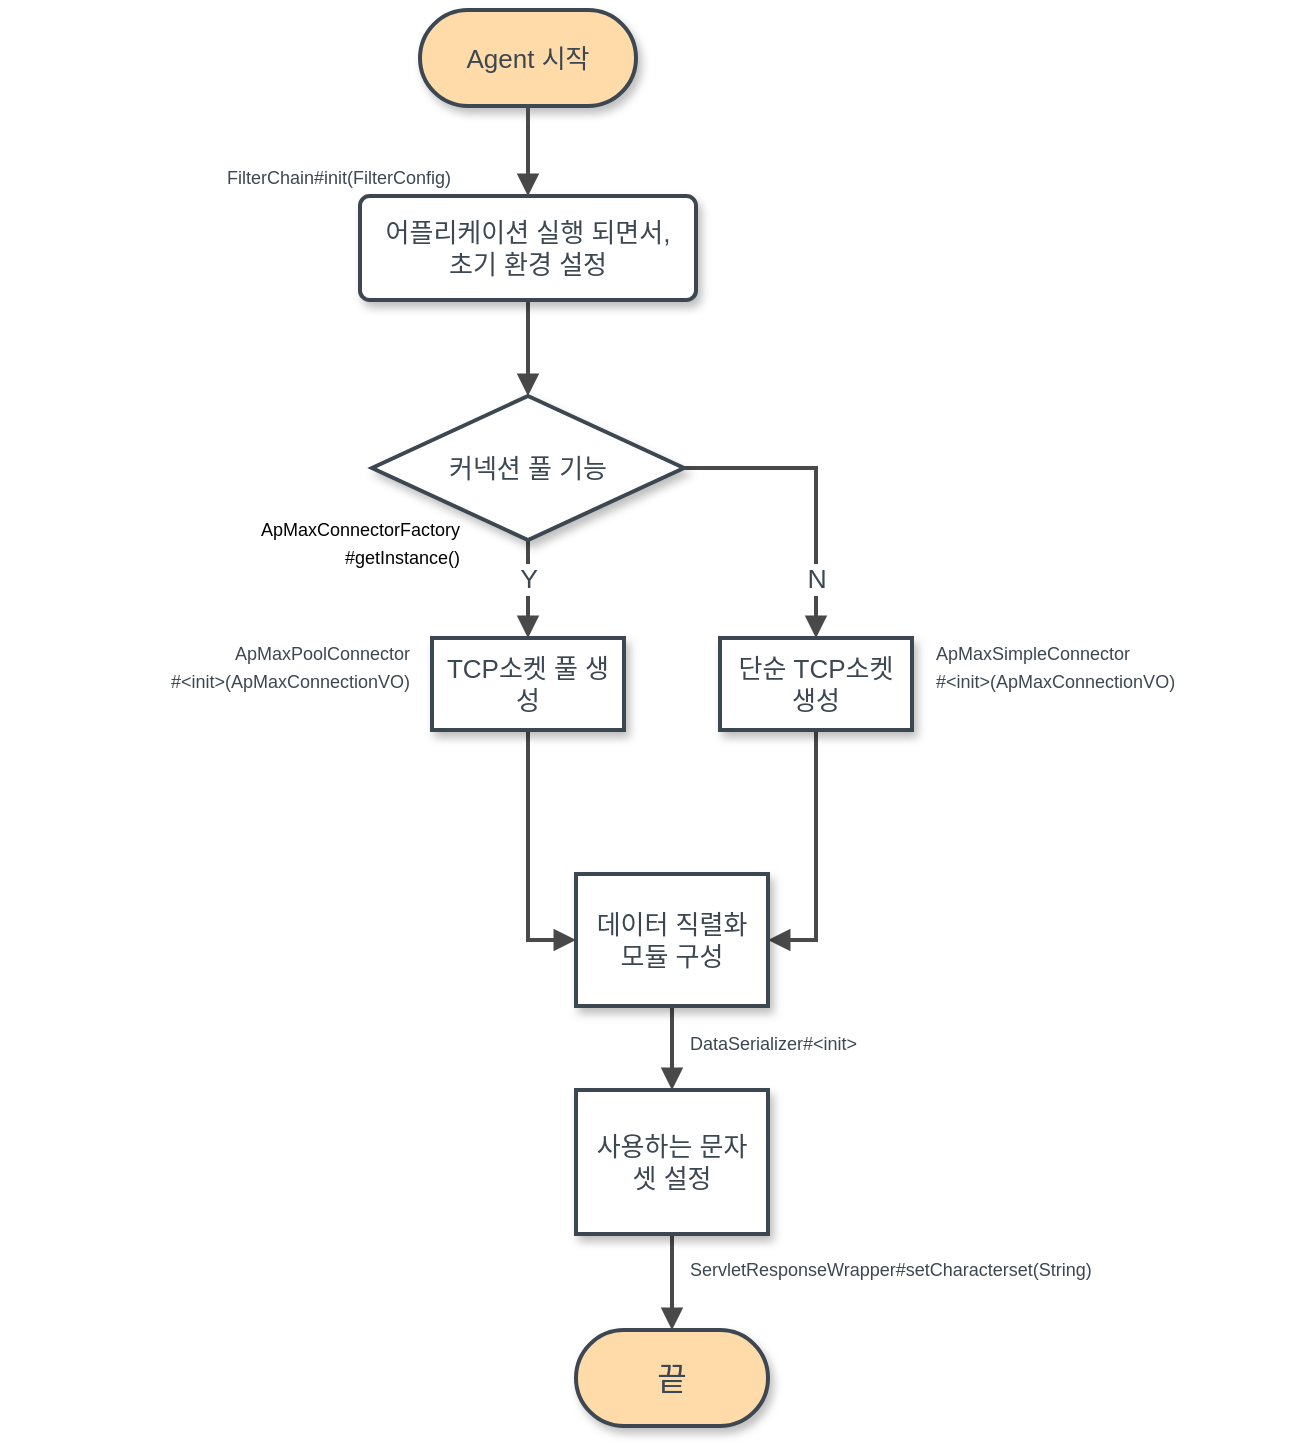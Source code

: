 <mxfile version="13.7.7" type="github" pages="3">
  <diagram id="-A4pKn84wvYaUymURofo" name="Agent 실행">
    <mxGraphModel dx="807" dy="798" grid="1" gridSize="10" guides="1" tooltips="1" connect="1" arrows="1" fold="1" page="1" pageScale="1" pageWidth="827" pageHeight="1169" math="0" shadow="0">
      <root>
        <mxCell id="1E7Z0HSABHjKRTArkdl4-0" />
        <mxCell id="1E7Z0HSABHjKRTArkdl4-1" parent="1E7Z0HSABHjKRTArkdl4-0" />
        <UserObject label="Agent 시작" lucidchartObjectId="5C4rR-WC7tb9" id="1E7Z0HSABHjKRTArkdl4-2">
          <mxCell style="html=1;whiteSpace=wrap;rounded=1;arcSize=50;whiteSpace=wrap;fontSize=13;fontColor=#3d4752;align=center;spacing=9;strokeColor=#3d4752;strokeOpacity=100;fillOpacity=100;shadow=1;fillColor=#ffdba9;strokeWidth=2;" vertex="1" zOrder="75" parent="1E7Z0HSABHjKRTArkdl4-1">
            <mxGeometry x="1100" y="40" width="108" height="48" as="geometry" />
          </mxCell>
        </UserObject>
        <UserObject label="" lucidchartObjectId="OpiC9W~my1.Z" id="1E7Z0HSABHjKRTArkdl4-3">
          <mxCell style="html=1;jettySize=18;whiteSpace=wrap;fontSize=11;strokeColor=#494949;strokeWidth=2;rounded=1;arcSize=0;edgeStyle=orthogonalEdgeStyle;startArrow=none;;endArrow=block;endFill=1;;exitX=0.5;exitY=1.025;exitPerimeter=1;entryX=0.5;entryY=-0.023;entryPerimeter=1;" edge="1" parent="1E7Z0HSABHjKRTArkdl4-1" source="1E7Z0HSABHjKRTArkdl4-2" target="1E7Z0HSABHjKRTArkdl4-22">
            <mxGeometry width="100" height="100" relative="1" as="geometry">
              <Array as="points" />
            </mxGeometry>
          </mxCell>
        </UserObject>
        <UserObject label="" lucidchartObjectId="nuiCL~X~iwAi" id="1E7Z0HSABHjKRTArkdl4-4">
          <mxCell style="html=1;jettySize=18;whiteSpace=wrap;fontSize=11;strokeColor=#494949;strokeWidth=2;rounded=1;arcSize=0;edgeStyle=orthogonalEdgeStyle;startArrow=none;;endArrow=block;endFill=1;;exitX=0.5;exitY=1.023;exitPerimeter=1;entryX=0.5;entryY=-0.018;entryPerimeter=1;" edge="1" parent="1E7Z0HSABHjKRTArkdl4-1" source="1E7Z0HSABHjKRTArkdl4-22" target="1E7Z0HSABHjKRTArkdl4-19">
            <mxGeometry width="100" height="100" relative="1" as="geometry">
              <Array as="points" />
            </mxGeometry>
          </mxCell>
        </UserObject>
        <UserObject label="끝" lucidchartObjectId="wviCHMNWbWc1" id="1E7Z0HSABHjKRTArkdl4-5">
          <mxCell style="html=1;whiteSpace=wrap;rounded=1;arcSize=50;whiteSpace=wrap;fontSize=16;fontColor=#3d4752;align=center;spacing=9;strokeColor=#3d4752;strokeOpacity=100;fillOpacity=100;shadow=1;fillColor=#ffdba9;strokeWidth=2;" vertex="1" zOrder="84" parent="1E7Z0HSABHjKRTArkdl4-1">
            <mxGeometry x="1178" y="700" width="96" height="48" as="geometry" />
          </mxCell>
        </UserObject>
        <UserObject label="" lucidchartObjectId="sAiCryDKwufC" id="1E7Z0HSABHjKRTArkdl4-6">
          <mxCell style="html=1;jettySize=18;whiteSpace=wrap;fontSize=13;fontColor=#3d4752;align=center;strokeColor=#494949;strokeWidth=2;rounded=1;arcSize=0;edgeStyle=orthogonalEdgeStyle;startArrow=none;;endArrow=block;endFill=1;;exitX=0.5;exitY=1.018;exitPerimeter=1;entryX=0.5;entryY=-0.026;entryPerimeter=1;" edge="1" parent="1E7Z0HSABHjKRTArkdl4-1" source="1E7Z0HSABHjKRTArkdl4-19" target="1E7Z0HSABHjKRTArkdl4-16">
            <mxGeometry width="100" height="100" relative="1" as="geometry">
              <Array as="points" />
            </mxGeometry>
          </mxCell>
        </UserObject>
        <mxCell id="1E7Z0HSABHjKRTArkdl4-7" value="Y" style="text;html=1;resizable=0;labelBackgroundColor=#ffffff;align=center;verticalAlign=middle;fontColor=#3d4752;;fontSize=13.333;" vertex="1" parent="1E7Z0HSABHjKRTArkdl4-6">
          <mxGeometry x="-0.237" relative="1" as="geometry" />
        </mxCell>
        <UserObject label="" lucidchartObjectId="BEiC3EUkhw_N" id="1E7Z0HSABHjKRTArkdl4-8">
          <mxCell style="html=1;jettySize=18;whiteSpace=wrap;fontSize=13;fontColor=#3d4752;align=center;strokeColor=#494949;strokeWidth=2;rounded=1;arcSize=0;edgeStyle=orthogonalEdgeStyle;startArrow=none;;endArrow=block;endFill=1;;exitX=1.018;exitY=0.5;exitPerimeter=1;entryX=0.5;entryY=-0.026;entryPerimeter=1;" edge="1" parent="1E7Z0HSABHjKRTArkdl4-1" source="1E7Z0HSABHjKRTArkdl4-19" target="1E7Z0HSABHjKRTArkdl4-13">
            <mxGeometry width="100" height="100" relative="1" as="geometry">
              <Array as="points" />
            </mxGeometry>
          </mxCell>
        </UserObject>
        <mxCell id="1E7Z0HSABHjKRTArkdl4-9" value="N" style="text;html=1;resizable=0;labelBackgroundColor=#ffffff;align=center;verticalAlign=middle;fontColor=#3d4752;;fontSize=13.333;" vertex="1" parent="1E7Z0HSABHjKRTArkdl4-8">
          <mxGeometry x="0.596" relative="1" as="geometry" />
        </mxCell>
        <UserObject label="" lucidchartObjectId="JIiCs_2jb9Z~" id="1E7Z0HSABHjKRTArkdl4-10">
          <mxCell style="html=1;jettySize=18;whiteSpace=wrap;fontSize=11;strokeColor=#494949;strokeWidth=2;rounded=1;arcSize=0;edgeStyle=orthogonalEdgeStyle;startArrow=none;;endArrow=block;endFill=1;;exitX=0.5;exitY=1.026;exitPerimeter=1;entryX=-0.013;entryY=0.5;entryPerimeter=1;" edge="1" parent="1E7Z0HSABHjKRTArkdl4-1" source="1E7Z0HSABHjKRTArkdl4-16" target="1E7Z0HSABHjKRTArkdl4-27">
            <mxGeometry width="100" height="100" relative="1" as="geometry">
              <Array as="points" />
            </mxGeometry>
          </mxCell>
        </UserObject>
        <UserObject label="" lucidchartObjectId="X9iCmJtd5kHA" id="1E7Z0HSABHjKRTArkdl4-11">
          <mxCell style="html=1;jettySize=18;whiteSpace=wrap;fontSize=11;strokeColor=#494949;strokeWidth=2;rounded=1;arcSize=0;edgeStyle=orthogonalEdgeStyle;startArrow=none;;endArrow=block;endFill=1;;exitX=0.5;exitY=1.026;exitPerimeter=1;entryX=1.012;entryY=0.5;entryPerimeter=1;" edge="1" parent="1E7Z0HSABHjKRTArkdl4-1" source="1E7Z0HSABHjKRTArkdl4-13" target="1E7Z0HSABHjKRTArkdl4-27">
            <mxGeometry width="100" height="100" relative="1" as="geometry">
              <Array as="points" />
            </mxGeometry>
          </mxCell>
        </UserObject>
        <mxCell id="1E7Z0HSABHjKRTArkdl4-12" value="" style="group;dropTarget=0;" vertex="1" parent="1E7Z0HSABHjKRTArkdl4-1">
          <mxGeometry x="1250" y="354" width="289" height="46" as="geometry" />
        </mxCell>
        <UserObject label="단순 TCP소켓 생성" lucidchartObjectId="GEiCJOs~Sip3" id="1E7Z0HSABHjKRTArkdl4-13">
          <mxCell style="html=1;whiteSpace=wrap;;whiteSpace=wrap;fontSize=13;fontColor=#3d4752;align=center;spacing=7;strokeColor=#3d4752;strokeOpacity=100;fillOpacity=100;shadow=1;fillColor=#ffffff;strokeWidth=2;" vertex="1" zOrder="96" parent="1E7Z0HSABHjKRTArkdl4-12">
            <mxGeometry width="96" height="46" as="geometry" />
          </mxCell>
        </UserObject>
        <UserObject label="&lt;div style=&quot;text-align: left;&quot;&gt;&lt;span style=&quot;font-size:9px;color:#3d4752;&quot;&gt;ApMaxSimpleConnector&#xa;&lt;/span&gt;&lt;/div&gt;&lt;div style=&quot;text-align: left;&quot;&gt;&lt;span style=&quot;font-size:9px;color:#3d4752;&quot;&gt;#&amp;lt;init&amp;gt;(ApMaxConnectionVO)&lt;/span&gt;&lt;/div&gt;" lucidchartObjectId="m7iCBpYmv.do" id="1E7Z0HSABHjKRTArkdl4-14">
          <mxCell style="html=1;whiteSpace=wrap;;whiteSpace=wrap;overflow=width;spacing=3;verticalAlign=top;strokeColor=none;fillOpacity=0;fillColor=#ffffff;strokeWidth=0;" vertex="1" zOrder="99" parent="1E7Z0HSABHjKRTArkdl4-12">
            <mxGeometry x="108" width="181" height="46" as="geometry" />
          </mxCell>
        </UserObject>
        <mxCell id="1E7Z0HSABHjKRTArkdl4-15" value="" style="group;dropTarget=0;" vertex="1" parent="1E7Z0HSABHjKRTArkdl4-1">
          <mxGeometry x="914" y="354" width="288" height="46" as="geometry" />
        </mxCell>
        <UserObject label="TCP소켓 풀 생성" lucidchartObjectId="zAiCmeFoQR-o" id="1E7Z0HSABHjKRTArkdl4-16">
          <mxCell style="html=1;whiteSpace=wrap;;whiteSpace=wrap;fontSize=13;fontColor=#3d4752;align=center;spacing=7;strokeColor=#3d4752;strokeOpacity=100;fillOpacity=100;shadow=1;fillColor=#ffffff;strokeWidth=2;" vertex="1" zOrder="93" parent="1E7Z0HSABHjKRTArkdl4-15">
            <mxGeometry x="192" width="96" height="46" as="geometry" />
          </mxCell>
        </UserObject>
        <UserObject label="&lt;div style=&quot;text-align: right;&quot;&gt;&lt;span style=&quot;font-size:9px;color:#3d4752;&quot;&gt;ApMaxPoolConnector&#xa;&lt;/span&gt;&lt;/div&gt;&lt;div style=&quot;text-align: right;&quot;&gt;&lt;span style=&quot;font-size:9px;color:#3d4752;&quot;&gt;#&amp;lt;init&amp;gt;(ApMaxConnectionVO)&lt;/span&gt;&lt;/div&gt;" lucidchartObjectId="xCiCRCPNgART" id="1E7Z0HSABHjKRTArkdl4-17">
          <mxCell style="html=1;whiteSpace=wrap;;whiteSpace=wrap;overflow=width;spacing=3;verticalAlign=top;strokeColor=none;fillOpacity=0;fillColor=#ffffff;strokeWidth=0;" vertex="1" zOrder="94" parent="1E7Z0HSABHjKRTArkdl4-15">
            <mxGeometry width="181" height="46" as="geometry" />
          </mxCell>
        </UserObject>
        <mxCell id="1E7Z0HSABHjKRTArkdl4-18" value="" style="group;dropTarget=0;" vertex="1" parent="1E7Z0HSABHjKRTArkdl4-1">
          <mxGeometry x="890" y="233" width="342" height="97" as="geometry" />
        </mxCell>
        <UserObject label="커넥션 풀 기능" lucidchartObjectId="puiC7YEizywe" id="1E7Z0HSABHjKRTArkdl4-19">
          <mxCell style="html=1;whiteSpace=wrap;rhombus;whiteSpace=wrap;fontSize=13;fontColor=#3d4752;align=center;spacing=3;strokeColor=#3d4752;strokeOpacity=100;fillOpacity=100;shadow=1;fillColor=#ffffff;strokeWidth=2;" vertex="1" zOrder="90" parent="1E7Z0HSABHjKRTArkdl4-18">
            <mxGeometry x="186" width="156" height="72" as="geometry" />
          </mxCell>
        </UserObject>
        <UserObject label="&lt;div style=&quot;text-align: right;&quot;&gt;&lt;span style=&quot;font-size:9px;&quot;&gt;ApMaxConnectorFactory&#xa;&lt;/span&gt;&lt;/div&gt;&lt;div style=&quot;text-align: right;&quot;&gt;&lt;span style=&quot;font-size:9px;&quot;&gt;#getInstance()&lt;/span&gt;&lt;/div&gt;" lucidchartObjectId="oyiCgZCgUPKI" id="1E7Z0HSABHjKRTArkdl4-20">
          <mxCell style="html=1;whiteSpace=wrap;;whiteSpace=wrap;overflow=width;spacing=3;verticalAlign=top;strokeColor=none;fillOpacity=0;fillColor=#ffffff;strokeWidth=0;" vertex="1" zOrder="91" parent="1E7Z0HSABHjKRTArkdl4-18">
            <mxGeometry y="59" width="230" height="38" as="geometry" />
          </mxCell>
        </UserObject>
        <mxCell id="1E7Z0HSABHjKRTArkdl4-21" value="" style="group;dropTarget=0;" vertex="1" parent="1E7Z0HSABHjKRTArkdl4-1">
          <mxGeometry x="974" y="111" width="264" height="74" as="geometry" />
        </mxCell>
        <UserObject label="어플리케이션 실행 되면서, 초기 환경 설정" lucidchartObjectId="TkiCP6WkZ~p4" id="1E7Z0HSABHjKRTArkdl4-22">
          <mxCell style="html=1;whiteSpace=wrap;;whiteSpace=wrap;fontSize=13;fontColor=#3d4752;align=center;spacing=9;strokeColor=#3d4752;strokeOpacity=100;fillOpacity=100;rounded=1;absoluteArcSize=1;arcSize=9.6;shadow=1;fillColor=#ffffff;strokeWidth=2;" vertex="1" zOrder="76" parent="1E7Z0HSABHjKRTArkdl4-21">
            <mxGeometry x="96" y="22" width="168" height="52" as="geometry" />
          </mxCell>
        </UserObject>
        <UserObject label="FilterChain#init(FilterConfig)" lucidchartObjectId="RyiCZbriuxBK" id="1E7Z0HSABHjKRTArkdl4-23">
          <mxCell style="html=1;whiteSpace=wrap;;whiteSpace=wrap;fontSize=9;fontColor=#3d4752;align=center;spacing=3;verticalAlign=top;strokeColor=none;fillOpacity=0;fillColor=#ffffff;strokeWidth=0;" vertex="1" zOrder="89" parent="1E7Z0HSABHjKRTArkdl4-21">
            <mxGeometry width="171" height="22" as="geometry" />
          </mxCell>
        </UserObject>
        <UserObject label="" lucidchartObjectId="_.iCbVFWU1A0" id="1E7Z0HSABHjKRTArkdl4-24">
          <mxCell style="html=1;jettySize=18;whiteSpace=wrap;fontSize=11;strokeColor=#494949;strokeWidth=2;rounded=1;arcSize=0;edgeStyle=orthogonalEdgeStyle;startArrow=none;;endArrow=block;endFill=1;;exitX=0.5;exitY=1.018;exitPerimeter=1;entryX=0.5;entryY=-0.017;entryPerimeter=1;" edge="1" parent="1E7Z0HSABHjKRTArkdl4-1" source="1E7Z0HSABHjKRTArkdl4-27" target="1E7Z0HSABHjKRTArkdl4-30">
            <mxGeometry width="100" height="100" relative="1" as="geometry">
              <Array as="points" />
            </mxGeometry>
          </mxCell>
        </UserObject>
        <UserObject label="" lucidchartObjectId="FajCFAkbZ3LA" id="1E7Z0HSABHjKRTArkdl4-25">
          <mxCell style="html=1;jettySize=18;whiteSpace=wrap;fontSize=11;strokeColor=#494949;strokeWidth=2;rounded=1;arcSize=0;edgeStyle=orthogonalEdgeStyle;startArrow=none;;endArrow=block;endFill=1;;exitX=0.5;exitY=1.017;exitPerimeter=1;entryX=0.5;entryY=-0.025;entryPerimeter=1;" edge="1" parent="1E7Z0HSABHjKRTArkdl4-1" source="1E7Z0HSABHjKRTArkdl4-30" target="1E7Z0HSABHjKRTArkdl4-5">
            <mxGeometry width="100" height="100" relative="1" as="geometry">
              <Array as="points" />
            </mxGeometry>
          </mxCell>
        </UserObject>
        <mxCell id="1E7Z0HSABHjKRTArkdl4-26" value="" style="group;dropTarget=0;" vertex="1" parent="1E7Z0HSABHjKRTArkdl4-1">
          <mxGeometry x="1178" y="472" width="301" height="97" as="geometry" />
        </mxCell>
        <UserObject label="데이터  직렬화 모듈 구성" lucidchartObjectId="_IiC0SfEwoB0" id="1E7Z0HSABHjKRTArkdl4-27">
          <mxCell style="html=1;whiteSpace=wrap;;whiteSpace=wrap;fontSize=13;fontColor=#3d4752;align=center;spacing=7;strokeColor=#3d4752;strokeOpacity=100;fillOpacity=100;shadow=1;fillColor=#ffffff;strokeWidth=2;" vertex="1" zOrder="98" parent="1E7Z0HSABHjKRTArkdl4-26">
            <mxGeometry width="96" height="66" as="geometry" />
          </mxCell>
        </UserObject>
        <UserObject label="DataSerializer#&amp;lt;init&amp;gt;" lucidchartObjectId="J_iCE2H2TnVG" id="1E7Z0HSABHjKRTArkdl4-28">
          <mxCell style="html=1;whiteSpace=wrap;;whiteSpace=wrap;fontSize=9;fontColor=#3d4752;align=left;spacing=3;verticalAlign=top;strokeColor=none;fillOpacity=0;fillColor=#ffffff;strokeWidth=0;" vertex="1" zOrder="105" parent="1E7Z0HSABHjKRTArkdl4-26">
            <mxGeometry x="54" y="72" width="247" height="25" as="geometry" />
          </mxCell>
        </UserObject>
        <mxCell id="1E7Z0HSABHjKRTArkdl4-29" value="" style="group;dropTarget=0;" vertex="1" parent="1E7Z0HSABHjKRTArkdl4-1">
          <mxGeometry x="1178" y="580" width="320" height="115" as="geometry" />
        </mxCell>
        <UserObject label="사용하는 문자셋 설정" lucidchartObjectId="P~iCQAlLyb0S" id="1E7Z0HSABHjKRTArkdl4-30">
          <mxCell style="html=1;whiteSpace=wrap;;whiteSpace=wrap;fontSize=13;fontColor=#3d4752;align=center;spacing=7;strokeColor=#3d4752;strokeOpacity=100;fillOpacity=100;shadow=1;fillColor=#ffffff;strokeWidth=2;" vertex="1" zOrder="107" parent="1E7Z0HSABHjKRTArkdl4-29">
            <mxGeometry width="96" height="72" as="geometry" />
          </mxCell>
        </UserObject>
        <UserObject label="ServletResponseWrapper#setCharacterset(String)" lucidchartObjectId="5ajC06-LD8bt" id="1E7Z0HSABHjKRTArkdl4-31">
          <mxCell style="html=1;whiteSpace=wrap;;whiteSpace=wrap;fontSize=9;fontColor=#3d4752;align=left;spacing=3;verticalAlign=top;strokeColor=none;fillOpacity=0;fillColor=#ffffff;strokeWidth=0;" vertex="1" zOrder="109" parent="1E7Z0HSABHjKRTArkdl4-29">
            <mxGeometry x="54" y="77" width="266" height="38" as="geometry" />
          </mxCell>
        </UserObject>
      </root>
    </mxGraphModel>
  </diagram>
  <diagram name="Agent 앱 캐시" id="74e2e168-ea6b-b213-b513-2b3c1d86103e">
    <mxGraphModel dx="807" dy="798" grid="1" gridSize="10" guides="1" tooltips="1" connect="1" arrows="1" fold="1" page="1" pageScale="1" pageWidth="827" pageHeight="1169" background="#ffffff" math="0" shadow="0">
      <root>
        <mxCell id="0" />
        <mxCell id="1" parent="0" />
        <mxCell id="2cqHmMZ8rJubDwZYxFgL-2" value="" style="group;dropTarget=0;shadow=0;fontFamily=Helvetica;fontSize=13;" vertex="1" parent="1">
          <mxGeometry x="850" y="205" width="790" height="655" as="geometry" />
        </mxCell>
        <UserObject label="" lucidchartObjectId=".9jCaByxrfdc" id="2cqHmMZ8rJubDwZYxFgL-3">
          <mxCell style="html=1;whiteSpace=wrap;whiteSpace=wrap;fontSize=13;align=center;spacing=3;strokeColor=#7ab648;strokeOpacity=100;fillOpacity=0;shadow=0;fillColor=#000000;strokeWidth=1;fontFamily=Helvetica;" vertex="1" zOrder="143" parent="2cqHmMZ8rJubDwZYxFgL-2">
            <mxGeometry width="790" height="655" as="geometry" />
          </mxCell>
        </UserObject>
        <UserObject label="앱 캐시 시작" lucidchartObjectId="UkjCKOFqEdq9" id="2cqHmMZ8rJubDwZYxFgL-6">
          <mxCell style="html=1;whiteSpace=wrap;rounded=1;arcSize=50;whiteSpace=wrap;fontSize=13;fontColor=#3d4752;align=center;spacing=9;strokeColor=#3d4752;strokeOpacity=100;fillOpacity=100;shadow=1;fillColor=#ffdba9;strokeWidth=2;fontFamily=Helvetica;" vertex="1" zOrder="112" parent="1">
            <mxGeometry x="881.75" y="41" width="108" height="48" as="geometry" />
          </mxCell>
        </UserObject>
        <UserObject label="앱 캐시 끝" lucidchartObjectId="3kjChAtjdSjl" id="2cqHmMZ8rJubDwZYxFgL-7">
          <mxCell style="html=1;whiteSpace=wrap;rounded=1;arcSize=50;whiteSpace=wrap;fontSize=13;fontColor=#3d4752;align=center;spacing=9;strokeColor=#3d4752;strokeOpacity=100;fillOpacity=100;shadow=1;fillColor=#ffdba9;strokeWidth=2;fontFamily=Helvetica;" vertex="1" zOrder="113" parent="1">
            <mxGeometry x="891.75" y="1109" width="96" height="48" as="geometry" />
          </mxCell>
        </UserObject>
        <UserObject label="" lucidchartObjectId="gljCJS.0c2aK" id="2cqHmMZ8rJubDwZYxFgL-8">
          <mxCell style="html=1;jettySize=18;whiteSpace=wrap;fontSize=13;strokeColor=#494949;strokeWidth=2;rounded=1;arcSize=0;edgeStyle=orthogonalEdgeStyle;startArrow=none;;endArrow=block;endFill=1;;exitX=0.5;exitY=1.025;exitPerimeter=1;entryX=0.5;entryY=-0.025;entryPerimeter=1;fontFamily=Helvetica;" edge="1" parent="1" source="2cqHmMZ8rJubDwZYxFgL-6" target="2cqHmMZ8rJubDwZYxFgL-12">
            <mxGeometry width="100" height="100" relative="1" as="geometry">
              <Array as="points" />
            </mxGeometry>
          </mxCell>
        </UserObject>
        <UserObject label="" lucidchartObjectId="MljCg8tNtDKG" id="2cqHmMZ8rJubDwZYxFgL-9">
          <mxCell style="html=1;jettySize=18;whiteSpace=wrap;fontSize=13;strokeColor=#494949;strokeWidth=2;rounded=1;arcSize=0;edgeStyle=orthogonalEdgeStyle;startArrow=none;;endArrow=block;endFill=1;;exitX=0.5;exitY=1.025;exitPerimeter=1;entryX=0.5;entryY=-0.025;entryPerimeter=1;fontFamily=Helvetica;" edge="1" parent="1" source="2cqHmMZ8rJubDwZYxFgL-12" target="2cqHmMZ8rJubDwZYxFgL-10">
            <mxGeometry width="100" height="100" relative="1" as="geometry">
              <Array as="points" />
            </mxGeometry>
          </mxCell>
        </UserObject>
        <UserObject label="&lt;div style=&quot;text-align: center ; font-size: 13px&quot;&gt;&lt;span style=&quot;font-size: 13px ; color: rgb(61 , 71 , 82)&quot;&gt;Servlet Filter&lt;/span&gt;&lt;span style=&quot;font-size: 13px ; color: rgb(61 , 71 , 82)&quot;&gt;&lt;sup&gt;1)&lt;/sup&gt;&lt;/span&gt;&lt;span style=&quot;font-size: 13px ; color: rgb(61 , 71 , 82)&quot;&gt;에서  Request 받음&lt;/span&gt;&lt;/div&gt;" lucidchartObjectId="RljCIr4hiA4D" id="2cqHmMZ8rJubDwZYxFgL-10">
          <mxCell style="html=1;whiteSpace=wrap;;whiteSpace=wrap;overflow=width;spacing=7;strokeColor=#3d4752;strokeOpacity=100;fillOpacity=100;shadow=1;fillColor=#ffffff;strokeWidth=2;fontFamily=Helvetica;fontSize=13;" vertex="1" zOrder="117" parent="1">
            <mxGeometry x="866.75" y="233" width="138" height="48" as="geometry" />
          </mxCell>
        </UserObject>
        <UserObject label="&lt;div style=&quot;text-align: left ; font-size: 13px&quot;&gt;&lt;b&gt;&lt;span style=&quot;font-size: 13px&quot;&gt;&amp;nbsp;1) Servlet Filter&lt;/span&gt;&lt;span style=&quot;font-size: 13px&quot;&gt;&lt;br&gt;&lt;/span&gt;&lt;/b&gt;&lt;span style=&quot;font-size: 13px&quot;&gt;&amp;nbsp;사용자 요청에 대해서 최초에 대응하는 지점으로&amp;nbsp; &lt;br&gt;&amp;nbsp;어플리케이션이 작동하기 전에 조치 되는 지점&lt;/span&gt;&lt;/div&gt;" lucidchartObjectId="JpjCstiGyX~z" id="2cqHmMZ8rJubDwZYxFgL-11">
          <mxCell style="html=1;whiteSpace=wrap;;whiteSpace=wrap;overflow=width;spacing=3;strokeColor=#6c8ebf;strokeOpacity=100;fillOpacity=100;shadow=1;fillColor=#dae8fc;strokeWidth=1;fontFamily=Helvetica;fontSize=13;spacingTop=3;spacingLeft=3;spacingBottom=3;spacingRight=3;" vertex="1" zOrder="119" parent="1">
            <mxGeometry x="1215.75" y="32" width="290" height="50" as="geometry" />
          </mxCell>
        </UserObject>
        <UserObject label="사용자 Request&lt;br&gt;(URL 호출)" lucidchartObjectId="TujC~g_oZXIJ" id="2cqHmMZ8rJubDwZYxFgL-12">
          <mxCell style="html=1;whiteSpace=wrap;shape=parallelogram;perimeter=parallelogramPerimeter;anchorPointDirection=0;whiteSpace=wrap;fontSize=13;fontColor=#3d4752;align=center;spacing=3;strokeColor=#3d4752;strokeOpacity=100;fillOpacity=100;shadow=1;fillColor=#ffffff;strokeWidth=2;fontFamily=Helvetica;size=0.047;" vertex="1" zOrder="120" parent="1">
            <mxGeometry x="875.75" y="137" width="120" height="48" as="geometry" />
          </mxCell>
        </UserObject>
        <UserObject label="" lucidchartObjectId="4wjC2Nvqs22q" id="2cqHmMZ8rJubDwZYxFgL-13">
          <mxCell style="html=1;jettySize=18;whiteSpace=wrap;fontSize=13;strokeColor=#494949;strokeWidth=2;rounded=1;arcSize=0;edgeStyle=orthogonalEdgeStyle;startArrow=none;;endArrow=block;endFill=1;;exitX=0.5;exitY=1.025;exitPerimeter=1;entryX=0.5;entryY=-0.017;entryPerimeter=1;fontFamily=Helvetica;" edge="1" parent="1" source="2cqHmMZ8rJubDwZYxFgL-10" target="2cqHmMZ8rJubDwZYxFgL-14">
            <mxGeometry width="100" height="100" relative="1" as="geometry">
              <Array as="points" />
            </mxGeometry>
          </mxCell>
        </UserObject>
        <UserObject label="캐시를 위한 &lt;br&gt;Request 저장,&lt;br&gt;신규 Response 생성" lucidchartObjectId="9wjCrJWjo55z" id="2cqHmMZ8rJubDwZYxFgL-14">
          <mxCell style="html=1;whiteSpace=wrap;shape=hexagon;perimeter=hexagonPerimeter2;whiteSpace=wrap;fontSize=13;fontColor=#3d4752;align=center;spacing=3;strokeColor=#3d4752;strokeOpacity=100;fillOpacity=100;shadow=1;fillColor=#ffffff;strokeWidth=2;fontFamily=Helvetica;size=0;" vertex="1" zOrder="122" parent="1">
            <mxGeometry x="866.75" y="353" width="138" height="72" as="geometry" />
          </mxCell>
        </UserObject>
        <UserObject label="FilterChain#doFilter(...)" lucidchartObjectId="oxjCXyeeNdiK" id="2cqHmMZ8rJubDwZYxFgL-15">
          <mxCell style="html=1;whiteSpace=wrap;;whiteSpace=wrap;fontSize=13;fontColor=#3d4752;align=left;spacing=3;verticalAlign=bottom;strokeColor=none;fillOpacity=0;fillColor=#ffffff;strokeWidth=0;fontFamily=Helvetica;" vertex="1" zOrder="123" parent="1">
            <mxGeometry x="942.75" y="212" width="144" height="18" as="geometry" />
          </mxCell>
        </UserObject>
        <UserObject label="&lt;div style=&quot;font-size: 13px;&quot;&gt;&lt;span style=&quot;font-size: 13px; color: rgb(61, 71, 82);&quot;&gt;FilterChain#beforeDoFilter(...)&#xa;&lt;/span&gt;&lt;/div&gt;&lt;div style=&quot;font-size: 13px;&quot;&gt;&lt;span style=&quot;font-size: 13px; color: rgb(61, 71, 82);&quot;&gt;#createProceddingTask(long)&lt;/span&gt;&lt;/div&gt;" lucidchartObjectId="8zjCdAH0eZe5" id="2cqHmMZ8rJubDwZYxFgL-16">
          <mxCell style="html=1;whiteSpace=wrap;;whiteSpace=wrap;overflow=width;spacing=3;verticalAlign=bottom;strokeColor=none;fillOpacity=0;fillColor=#ffffff;strokeWidth=0;fontFamily=Helvetica;fontSize=13;align=left;" vertex="1" zOrder="124" parent="1">
            <mxGeometry x="942.75" y="307" width="191" height="39" as="geometry" />
          </mxCell>
        </UserObject>
        <UserObject label="" lucidchartObjectId="tFjCNUBskgUC" id="2cqHmMZ8rJubDwZYxFgL-17">
          <mxCell style="html=1;jettySize=18;whiteSpace=wrap;fontSize=13;strokeColor=#494949;strokeWidth=2;rounded=1;arcSize=0;edgeStyle=orthogonalEdgeStyle;startArrow=none;;endArrow=block;endFill=1;;exitX=1.011;exitY=0.5;exitPerimeter=1;entryX=-0.02;entryY=0.5;entryPerimeter=1;fontFamily=Helvetica;" edge="1" parent="1" source="2cqHmMZ8rJubDwZYxFgL-14" target="2cqHmMZ8rJubDwZYxFgL-18">
            <mxGeometry width="100" height="100" relative="1" as="geometry">
              <Array as="points" />
            </mxGeometry>
          </mxCell>
        </UserObject>
        <UserObject label="설정된 캐시&lt;br&gt;&amp;nbsp;사용 여부" lucidchartObjectId="vFjC_WtNV4VZ" id="2cqHmMZ8rJubDwZYxFgL-18">
          <mxCell style="html=1;whiteSpace=wrap;rhombus;whiteSpace=wrap;fontSize=13;fontColor=#3d4752;align=center;spacing=3;strokeColor=#3d4752;strokeOpacity=100;fillOpacity=100;shadow=1;fillColor=#ffffff;strokeWidth=2;fontFamily=Helvetica;" vertex="1" zOrder="126" parent="1">
            <mxGeometry x="1049.75" y="353" width="108" height="72" as="geometry" />
          </mxCell>
        </UserObject>
        <UserObject label="사용자에게 &#xa;Response 전달 " lucidchartObjectId="IKjCDdE4kp2Y" id="2cqHmMZ8rJubDwZYxFgL-19">
          <mxCell style="html=1;whiteSpace=wrap;shape=parallelogram;perimeter=parallelogramPerimeter;anchorPointDirection=0;whiteSpace=wrap;fontSize=13;fontColor=#3d4752;align=center;spacing=3;strokeColor=#3d4752;strokeOpacity=100;fillOpacity=100;shadow=1;fillColor=#ffffff;strokeWidth=2;fontFamily=Helvetica;" vertex="1" zOrder="130" parent="1">
            <mxGeometry x="857.75" y="892" width="156" height="48" as="geometry" />
          </mxCell>
        </UserObject>
        <UserObject label="저장된 Request, 생성된 Response 제거" lucidchartObjectId="2KjCXK4i5H0G" id="2cqHmMZ8rJubDwZYxFgL-20">
          <mxCell style="html=1;whiteSpace=wrap;shape=process;whiteSpace=wrap;fontSize=13;fontColor=#3d4752;align=center;spacing=3;strokeColor=#3d4752;strokeOpacity=100;fillOpacity=100;shadow=1;fillColor=#ffffff;strokeWidth=2;fontFamily=Helvetica;" vertex="1" zOrder="131" parent="1">
            <mxGeometry x="854.25" y="1005" width="171" height="72" as="geometry" />
          </mxCell>
        </UserObject>
        <UserObject label="&lt;div style=&quot;font-size: 13px;&quot;&gt;&lt;span style=&quot;font-size: 13px; color: rgb(61, 71, 82);&quot;&gt;FilterChain&#xa;&lt;/span&gt;&lt;/div&gt;&lt;div style=&quot;font-size: 13px;&quot;&gt;&lt;span style=&quot;font-size: 13px; color: rgb(61, 71, 82);&quot;&gt;#afterDoFilter(CacheService)&lt;/span&gt;&lt;/div&gt;" lucidchartObjectId="TLjCl6FXTX38" id="2cqHmMZ8rJubDwZYxFgL-21">
          <mxCell style="html=1;whiteSpace=wrap;;whiteSpace=wrap;overflow=width;spacing=3;verticalAlign=bottom;strokeColor=none;fillOpacity=0;fillColor=#ffffff;strokeWidth=0;fontFamily=Helvetica;fontSize=13;align=left;" vertex="1" zOrder="132" parent="1">
            <mxGeometry x="952.75" y="932" width="201" height="46" as="geometry" />
          </mxCell>
        </UserObject>
        <UserObject label="" lucidchartObjectId="cOjC0NQ5l8aR" id="2cqHmMZ8rJubDwZYxFgL-22">
          <mxCell style="html=1;jettySize=18;whiteSpace=wrap;fontSize=13;strokeColor=#494949;strokeWidth=2;rounded=1;arcSize=0;edgeStyle=orthogonalEdgeStyle;startArrow=none;;endArrow=block;endFill=1;;exitX=0.525;exitY=1.025;exitPerimeter=1;entryX=0.5;entryY=-0.017;entryPerimeter=1;fontFamily=Helvetica;" edge="1" parent="1" source="2cqHmMZ8rJubDwZYxFgL-19" target="2cqHmMZ8rJubDwZYxFgL-20">
            <mxGeometry width="100" height="100" relative="1" as="geometry">
              <Array as="points" />
            </mxGeometry>
          </mxCell>
        </UserObject>
        <UserObject label="" lucidchartObjectId="1OjCobEnBY2R" id="2cqHmMZ8rJubDwZYxFgL-23">
          <mxCell style="html=1;jettySize=18;whiteSpace=wrap;fontSize=13;strokeColor=#494949;strokeWidth=2;rounded=1;arcSize=0;edgeStyle=orthogonalEdgeStyle;startArrow=none;;endArrow=block;endFill=1;;exitX=0.5;exitY=1.017;exitPerimeter=1;entryX=0.5;entryY=-0.025;entryPerimeter=1;fontFamily=Helvetica;" edge="1" parent="1" source="2cqHmMZ8rJubDwZYxFgL-20" target="2cqHmMZ8rJubDwZYxFgL-7">
            <mxGeometry width="100" height="100" relative="1" as="geometry">
              <Array as="points" />
            </mxGeometry>
          </mxCell>
        </UserObject>
        <UserObject label="" lucidchartObjectId="gPjCLnq6fwaG" id="2cqHmMZ8rJubDwZYxFgL-24">
          <mxCell style="html=1;jettySize=18;whiteSpace=wrap;fontSize=13;fontColor=#3d4752;align=center;strokeColor=#494949;strokeWidth=2;rounded=1;arcSize=0;edgeStyle=orthogonalEdgeStyle;startArrow=none;;endArrow=block;endFill=1;;exitX=0.5;exitY=1.02;exitPerimeter=1;entryX=0.5;entryY=0;fontFamily=Helvetica;entryDx=0;entryDy=0;" edge="1" parent="1" target="2cqHmMZ8rJubDwZYxFgL-19">
            <mxGeometry width="100" height="100" relative="1" as="geometry">
              <Array as="points">
                <mxPoint x="1103.75" y="583" />
                <mxPoint x="935.75" y="583" />
              </Array>
              <mxPoint x="1103.75" y="425" as="sourcePoint" />
              <mxPoint x="935.75" y="772" as="targetPoint" />
            </mxGeometry>
          </mxCell>
        </UserObject>
        <mxCell id="2cqHmMZ8rJubDwZYxFgL-25" value="N" style="text;html=1;resizable=0;labelBackgroundColor=#ffffff;align=center;verticalAlign=middle;fontColor=#3d4752;;fontSize=13;fontFamily=Helvetica;" vertex="1" parent="2cqHmMZ8rJubDwZYxFgL-24">
          <mxGeometry x="-0.842" relative="1" as="geometry">
            <mxPoint y="-18" as="offset" />
          </mxGeometry>
        </mxCell>
        <UserObject label="" lucidchartObjectId="mRjCTHafttst" id="2cqHmMZ8rJubDwZYxFgL-26">
          <mxCell style="html=1;jettySize=18;whiteSpace=wrap;fontSize=13;fontColor=#3d4752;align=center;strokeColor=#494949;strokeWidth=2;rounded=1;arcSize=0;edgeStyle=orthogonalEdgeStyle;startArrow=none;;endArrow=block;endFill=1;;exitX=1.02;exitY=0.5;exitPerimeter=1;entryX=-0.013;entryY=0.5;entryPerimeter=1;fontFamily=Helvetica;" edge="1" parent="1" source="2cqHmMZ8rJubDwZYxFgL-18" target="2cqHmMZ8rJubDwZYxFgL-28">
            <mxGeometry width="100" height="100" relative="1" as="geometry">
              <Array as="points" />
            </mxGeometry>
          </mxCell>
        </UserObject>
        <mxCell id="2cqHmMZ8rJubDwZYxFgL-27" value="Y" style="text;html=1;resizable=0;labelBackgroundColor=#ffffff;align=center;verticalAlign=middle;fontColor=#3d4752;;fontSize=13;fontFamily=Helvetica;" vertex="1" parent="2cqHmMZ8rJubDwZYxFgL-26">
          <mxGeometry relative="1" as="geometry" />
        </mxCell>
        <UserObject label="캐시 키 생성" lucidchartObjectId="oRjCTuPeWTr6" id="2cqHmMZ8rJubDwZYxFgL-28">
          <mxCell style="html=1;whiteSpace=wrap;;whiteSpace=wrap;fontSize=13;fontColor=#3d4752;align=center;spacing=7;strokeColor=#3d4752;strokeOpacity=100;fillOpacity=100;shadow=1;fillColor=#ffffff;strokeWidth=2;fontFamily=Helvetica;" vertex="1" zOrder="138" parent="1">
            <mxGeometry x="1206.75" y="370" width="100" height="40" as="geometry" />
          </mxCell>
        </UserObject>
        <UserObject label="" lucidchartObjectId="1SjCCOW9XIzx" id="2cqHmMZ8rJubDwZYxFgL-29">
          <mxCell style="html=1;jettySize=18;whiteSpace=wrap;fontSize=13;strokeColor=#494949;strokeWidth=2;rounded=1;arcSize=0;edgeStyle=orthogonalEdgeStyle;startArrow=none;;endArrow=block;endFill=1;;exitX=0.5;exitY=1.017;exitPerimeter=1;entryX=0.5;entryY=0;fontFamily=Helvetica;entryDx=0;entryDy=0;" edge="1" parent="1" source="2cqHmMZ8rJubDwZYxFgL-28" target="2cqHmMZ8rJubDwZYxFgL-32">
            <mxGeometry width="100" height="100" relative="1" as="geometry">
              <Array as="points" />
            </mxGeometry>
          </mxCell>
        </UserObject>
        <UserObject label="&lt;div style=&quot;font-size: 13px;&quot;&gt;&lt;span style=&quot;font-size: 13px; color: rgb(61, 71, 82);&quot;&gt;CacheStrategy&#xa;&lt;/span&gt;&lt;/div&gt;&lt;div style=&quot;font-size: 13px;&quot;&gt;&lt;span style=&quot;font-size: 13px; color: rgb(61, 71, 82);&quot;&gt;#doCache(ProceddingTask)&lt;/span&gt;&lt;/div&gt;" lucidchartObjectId="DTjCcWt_Cx8J" id="2cqHmMZ8rJubDwZYxFgL-30">
          <mxCell style="html=1;whiteSpace=wrap;;whiteSpace=wrap;overflow=width;spacing=3;verticalAlign=bottom;strokeColor=none;fillOpacity=0;fillColor=#ffffff;strokeWidth=0;fontFamily=Helvetica;fontSize=13;align=left;" vertex="1" zOrder="141" parent="1">
            <mxGeometry x="1206.75" y="320" width="201" height="46" as="geometry" />
          </mxCell>
        </UserObject>
        <UserObject label="캐시 데이터 존재" lucidchartObjectId="yckCkDr-31gp" id="2cqHmMZ8rJubDwZYxFgL-34">
          <mxCell style="html=1;whiteSpace=wrap;rhombus;whiteSpace=wrap;fontSize=13;fontColor=#3d4752;align=center;spacing=3;strokeColor=#3d4752;strokeOpacity=100;fillOpacity=100;shadow=1;fillColor=#ffffff;strokeWidth=2;fontFamily=Helvetica;" vertex="1" zOrder="148" parent="1">
            <mxGeometry x="1196.75" y="656" width="120" height="62" as="geometry" />
          </mxCell>
        </UserObject>
        <UserObject label="" lucidchartObjectId="odkC0-tG-mJJ" id="2cqHmMZ8rJubDwZYxFgL-35">
          <mxCell style="html=1;jettySize=18;whiteSpace=wrap;fontSize=13;fontColor=#3d4752;align=center;strokeColor=#494949;strokeWidth=2;rounded=1;arcSize=0;edgeStyle=orthogonalEdgeStyle;startArrow=none;;endArrow=block;endFill=1;;exitX=0.5;exitY=1.022;exitPerimeter=1;entryX=0.5;entryY=0;fontFamily=Helvetica;entryDx=0;entryDy=0;" edge="1" parent="1" source="2cqHmMZ8rJubDwZYxFgL-34" target="2cqHmMZ8rJubDwZYxFgL-41">
            <mxGeometry width="100" height="100" relative="1" as="geometry">
              <Array as="points" />
            </mxGeometry>
          </mxCell>
        </UserObject>
        <mxCell id="2cqHmMZ8rJubDwZYxFgL-36" value="Y" style="text;html=1;resizable=0;labelBackgroundColor=#ffffff;align=center;verticalAlign=middle;fontColor=#3d4752;;fontSize=13;fontFamily=Helvetica;" vertex="1" parent="2cqHmMZ8rJubDwZYxFgL-35">
          <mxGeometry relative="1" as="geometry">
            <mxPoint x="-1" y="-5" as="offset" />
          </mxGeometry>
        </mxCell>
        <UserObject label="" lucidchartObjectId="UdkCEwU-wwJv" id="2cqHmMZ8rJubDwZYxFgL-37">
          <mxCell style="html=1;jettySize=18;whiteSpace=wrap;fontSize=13;fontColor=#3d4752;align=center;strokeColor=#494949;strokeWidth=2;rounded=1;arcSize=0;edgeStyle=orthogonalEdgeStyle;startArrow=none;;endArrow=block;endFill=1;;exitX=1.022;exitY=0.5;exitPerimeter=1;fontFamily=Helvetica;entryX=0;entryY=0.5;entryDx=0;entryDy=0;" edge="1" parent="1" source="2cqHmMZ8rJubDwZYxFgL-34" target="2cqHmMZ8rJubDwZYxFgL-47">
            <mxGeometry width="100" height="100" relative="1" as="geometry">
              <Array as="points" />
              <mxPoint x="1363.75" y="687" as="targetPoint" />
            </mxGeometry>
          </mxCell>
        </UserObject>
        <mxCell id="2cqHmMZ8rJubDwZYxFgL-38" value="N" style="text;html=1;resizable=0;labelBackgroundColor=#ffffff;align=center;verticalAlign=middle;fontColor=#3d4752;;fontSize=13;fontFamily=Helvetica;" vertex="1" parent="2cqHmMZ8rJubDwZYxFgL-37">
          <mxGeometry relative="1" as="geometry">
            <mxPoint x="-5.43" as="offset" />
          </mxGeometry>
        </mxCell>
        <UserObject label="캐시 데이터&lt;br&gt;역직렬화&lt;sup&gt;2)&lt;/sup&gt; 수행" lucidchartObjectId="oRjCTuPeWTr6" id="2cqHmMZ8rJubDwZYxFgL-41">
          <mxCell style="html=1;whiteSpace=wrap;;whiteSpace=wrap;fontSize=13;fontColor=#3d4752;align=center;spacing=7;strokeColor=#3d4752;strokeOpacity=100;fillOpacity=100;shadow=1;fillColor=#ffffff;strokeWidth=2;fontFamily=Helvetica;" vertex="1" zOrder="138" parent="1">
            <mxGeometry x="1206.75" y="758" width="100" height="60" as="geometry" />
          </mxCell>
        </UserObject>
        <UserObject label="" lucidchartObjectId="8.jCLe8taDWW" id="2cqHmMZ8rJubDwZYxFgL-4">
          <mxCell style="html=1;jettySize=18;whiteSpace=wrap;fontSize=13;strokeColor=#7ab648;strokeOpacity=100;strokeWidth=1;rounded=1;arcSize=0;edgeStyle=orthogonalEdgeStyle;startArrow=none;;endArrow=block;endFill=1;;exitX=0;exitY=0.5;fontFamily=Helvetica;exitDx=0;exitDy=0;entryX=1;entryY=0.75;entryDx=0;entryDy=0;" edge="1" parent="1" source="2cqHmMZ8rJubDwZYxFgL-63" target="2cqHmMZ8rJubDwZYxFgL-19">
            <mxGeometry width="100" height="100" relative="1" as="geometry">
              <mxPoint x="1134" y="714" as="targetPoint" />
            </mxGeometry>
          </mxCell>
        </UserObject>
        <UserObject label="&lt;div style=&quot;font-size: 13px&quot;&gt;&lt;b&gt;&lt;span style=&quot;font-size: 13px&quot;&gt;&amp;nbsp;2) 직렬화/역직렬화&lt;/span&gt;&lt;span style=&quot;font-size: 13px&quot;&gt;&lt;br&gt;&lt;div&gt;&lt;span style=&quot;font-weight: normal&quot;&gt;&amp;nbsp;메모리에 존재하는 데이터를 기타 장치(보조디스크, 네트웍 등등)로 전달하기 위해서 보존 가능한 포맷으로 변형하는 것을 직렬화, 변형된 포맷을 되돌리는 것을 역직렬화라고 함&lt;/span&gt;&lt;/div&gt;&lt;/span&gt;&lt;/b&gt;&lt;/div&gt;" lucidchartObjectId="JpjCstiGyX~z" id="2cqHmMZ8rJubDwZYxFgL-46">
          <mxCell style="html=1;whiteSpace=wrap;;whiteSpace=wrap;overflow=width;spacing=3;strokeColor=#6c8ebf;strokeOpacity=100;fillOpacity=100;shadow=1;fillColor=#dae8fc;strokeWidth=1;fontFamily=Helvetica;fontSize=13;spacingTop=3;spacingLeft=3;spacingBottom=3;spacingRight=3;align=left;" vertex="1" zOrder="119" parent="1">
            <mxGeometry x="1215.75" y="82" width="290" height="90" as="geometry" />
          </mxCell>
        </UserObject>
        <UserObject label="어플리케이션 기능 실행" lucidchartObjectId="oRjCTuPeWTr6" id="2cqHmMZ8rJubDwZYxFgL-47">
          <mxCell style="html=1;whiteSpace=wrap;;whiteSpace=wrap;fontSize=13;fontColor=#3d4752;align=center;spacing=7;strokeColor=#3d4752;strokeOpacity=100;fillOpacity=100;shadow=1;fillColor=#ffffff;strokeWidth=2;fontFamily=Helvetica;" vertex="1" zOrder="138" parent="1">
            <mxGeometry x="1395.75" y="656" width="100" height="60" as="geometry" />
          </mxCell>
        </UserObject>
        <UserObject label="&lt;div&gt;&lt;font color=&quot;#3d4752&quot;&gt;ProceddingTask&lt;br&gt;#proceed()&lt;/font&gt;&lt;br&gt;&lt;/div&gt;" lucidchartObjectId="YUjC1emWhcxq" id="2cqHmMZ8rJubDwZYxFgL-49">
          <mxCell style="html=1;whiteSpace=wrap;;whiteSpace=wrap;overflow=width;spacing=3;verticalAlign=bottom;strokeColor=none;fillOpacity=0;fillColor=#ffffff;strokeWidth=0;fontFamily=Helvetica;fontSize=13;align=right;" vertex="1" zOrder="145" parent="1">
            <mxGeometry x="1395.75" y="617" width="100" height="34" as="geometry" />
          </mxCell>
        </UserObject>
        <UserObject label="" lucidchartObjectId="1bkCjDzA6spA" id="2cqHmMZ8rJubDwZYxFgL-51">
          <mxCell style="html=1;jettySize=18;whiteSpace=wrap;fontSize=13;strokeColor=#494949;strokeWidth=2;rounded=1;arcSize=0;edgeStyle=orthogonalEdgeStyle;startArrow=none;;endArrow=block;endFill=1;;exitX=0;exitY=0.5;entryX=1;entryY=0.5;fontFamily=Helvetica;exitDx=0;exitDy=0;entryDx=0;entryDy=0;" edge="1" parent="1" source="2cqHmMZ8rJubDwZYxFgL-61" target="2cqHmMZ8rJubDwZYxFgL-41">
            <mxGeometry width="100" height="100" relative="1" as="geometry">
              <Array as="points" />
              <mxPoint x="1265.75" y="635" as="sourcePoint" />
              <mxPoint x="1255.75" y="848" as="targetPoint" />
            </mxGeometry>
          </mxCell>
        </UserObject>
        <UserObject label="캐시 서버 인증&amp;nbsp;" lucidchartObjectId="yckCkDr-31gp" id="2cqHmMZ8rJubDwZYxFgL-53">
          <mxCell style="html=1;whiteSpace=wrap;rhombus;whiteSpace=wrap;fontSize=13;fontColor=#3d4752;align=center;spacing=3;strokeColor=#3d4752;strokeOpacity=100;fillOpacity=100;shadow=1;fillColor=#ffffff;strokeWidth=2;fontFamily=Helvetica;" vertex="1" zOrder="148" parent="1">
            <mxGeometry x="1196.75" y="552" width="120" height="62" as="geometry" />
          </mxCell>
        </UserObject>
        <UserObject label="" lucidchartObjectId="odkC0-tG-mJJ" id="2cqHmMZ8rJubDwZYxFgL-55">
          <mxCell style="html=1;jettySize=18;whiteSpace=wrap;fontSize=13;fontColor=#3d4752;align=center;strokeColor=#494949;strokeWidth=2;rounded=1;arcSize=0;edgeStyle=orthogonalEdgeStyle;startArrow=none;;endArrow=block;endFill=1;;exitX=0.5;exitY=1;entryX=0.5;entryY=0;fontFamily=Helvetica;entryDx=0;entryDy=0;exitDx=0;exitDy=0;" edge="1" parent="1" source="2cqHmMZ8rJubDwZYxFgL-53" target="2cqHmMZ8rJubDwZYxFgL-34">
            <mxGeometry width="100" height="100" relative="1" as="geometry">
              <Array as="points" />
              <mxPoint x="1267.75" y="728" as="sourcePoint" />
              <mxPoint x="1267.75" y="768" as="targetPoint" />
            </mxGeometry>
          </mxCell>
        </UserObject>
        <mxCell id="2cqHmMZ8rJubDwZYxFgL-56" value="Y" style="text;html=1;resizable=0;labelBackgroundColor=#ffffff;align=center;verticalAlign=middle;fontColor=#3d4752;;fontSize=13;fontFamily=Helvetica;" vertex="1" parent="2cqHmMZ8rJubDwZYxFgL-55">
          <mxGeometry relative="1" as="geometry">
            <mxPoint x="-1" y="-5" as="offset" />
          </mxGeometry>
        </mxCell>
        <UserObject label="" lucidchartObjectId="1SjCCOW9XIzx" id="2cqHmMZ8rJubDwZYxFgL-57">
          <mxCell style="html=1;jettySize=18;whiteSpace=wrap;fontSize=13;strokeColor=#494949;strokeWidth=2;rounded=1;arcSize=0;edgeStyle=orthogonalEdgeStyle;startArrow=none;;endArrow=block;endFill=1;;exitX=0.5;exitY=1;entryX=0.5;entryY=0;fontFamily=Helvetica;entryDx=0;entryDy=0;exitDx=0;exitDy=0;" edge="1" parent="1" source="2cqHmMZ8rJubDwZYxFgL-32" target="2cqHmMZ8rJubDwZYxFgL-53">
            <mxGeometry width="100" height="100" relative="1" as="geometry">
              <Array as="points" />
              <mxPoint x="1266.75" y="435" as="sourcePoint" />
              <mxPoint x="1266.75" y="483" as="targetPoint" />
            </mxGeometry>
          </mxCell>
        </UserObject>
        <UserObject label="" lucidchartObjectId="gPjCLnq6fwaG" id="2cqHmMZ8rJubDwZYxFgL-58">
          <mxCell style="html=1;jettySize=18;whiteSpace=wrap;fontSize=13;fontColor=#3d4752;align=center;strokeColor=#494949;strokeWidth=2;rounded=1;arcSize=0;edgeStyle=orthogonalEdgeStyle;startArrow=none;;endArrow=block;endFill=1;;exitX=0;exitY=0.5;fontFamily=Helvetica;exitDx=0;exitDy=0;entryX=0.5;entryY=0;entryDx=0;entryDy=0;" edge="1" parent="1" source="2cqHmMZ8rJubDwZYxFgL-53" target="2cqHmMZ8rJubDwZYxFgL-19">
            <mxGeometry width="100" height="100" relative="1" as="geometry">
              <Array as="points">
                <mxPoint x="935.75" y="583" />
              </Array>
              <mxPoint x="1113.75" y="435" as="sourcePoint" />
              <mxPoint x="995.75" y="672" as="targetPoint" />
            </mxGeometry>
          </mxCell>
        </UserObject>
        <mxCell id="2cqHmMZ8rJubDwZYxFgL-59" value="N" style="text;html=1;resizable=0;labelBackgroundColor=#ffffff;align=center;verticalAlign=middle;fontColor=#3d4752;;fontSize=13;fontFamily=Helvetica;" vertex="1" parent="2cqHmMZ8rJubDwZYxFgL-58">
          <mxGeometry x="-0.842" relative="1" as="geometry">
            <mxPoint x="14.71" as="offset" />
          </mxGeometry>
        </mxCell>
        <UserObject label="" lucidchartObjectId="1SjCCOW9XIzx" id="2cqHmMZ8rJubDwZYxFgL-60">
          <mxCell style="html=1;jettySize=18;whiteSpace=wrap;fontSize=13;strokeColor=#494949;strokeWidth=2;rounded=1;arcSize=0;edgeStyle=orthogonalEdgeStyle;startArrow=none;;endArrow=block;endFill=1;;exitX=0.5;exitY=1;entryX=0.5;entryY=0;fontFamily=Helvetica;entryDx=0;entryDy=0;exitDx=0;exitDy=0;" edge="1" parent="1" source="2cqHmMZ8rJubDwZYxFgL-47" target="2cqHmMZ8rJubDwZYxFgL-61">
            <mxGeometry width="100" height="100" relative="1" as="geometry">
              <Array as="points" />
              <mxPoint x="1266.75" y="532.0" as="sourcePoint" />
              <mxPoint x="1266.75" y="562.0" as="targetPoint" />
            </mxGeometry>
          </mxCell>
        </UserObject>
        <UserObject label="캐시 데이터&lt;br&gt;직렬화&lt;sup&gt;2)&lt;/sup&gt; 수행" lucidchartObjectId="oRjCTuPeWTr6" id="2cqHmMZ8rJubDwZYxFgL-61">
          <mxCell style="html=1;whiteSpace=wrap;;whiteSpace=wrap;fontSize=13;fontColor=#3d4752;align=center;spacing=7;strokeColor=#3d4752;strokeOpacity=100;fillOpacity=100;shadow=1;fillColor=#ffffff;strokeWidth=2;fontFamily=Helvetica;" vertex="1" zOrder="138" parent="1">
            <mxGeometry x="1395.75" y="758" width="100" height="60" as="geometry" />
          </mxCell>
        </UserObject>
        <mxCell id="2cqHmMZ8rJubDwZYxFgL-62" value="ClientService&lt;br&gt;#writeCacheRequestBuild(ProceddingTask)" style="text;whiteSpace=wrap;html=1;fontSize=13;fontFamily=Helvetica;verticalAlign=top;align=left;" vertex="1" parent="1">
          <mxGeometry x="1370" y="818" width="250" height="40" as="geometry" />
        </mxCell>
        <mxCell id="2cqHmMZ8rJubDwZYxFgL-63" value="&lt;font style=&quot;font-size: 16px&quot;&gt;오류 발생시&lt;/font&gt;" style="text;html=1;strokeColor=none;fillColor=none;align=center;verticalAlign=middle;whiteSpace=wrap;rounded=0;shadow=1;fontFamily=Helvetica;fontSize=13;fontStyle=1" vertex="1" parent="1">
          <mxGeometry x="1310" y="915" width="93.25" height="20" as="geometry" />
        </mxCell>
        <UserObject label="" lucidchartObjectId="8.jCLe8taDWW" id="2cqHmMZ8rJubDwZYxFgL-64">
          <mxCell style="html=1;jettySize=18;whiteSpace=wrap;fontSize=13;strokeColor=#7ab648;strokeOpacity=100;strokeWidth=1;rounded=1;arcSize=0;edgeStyle=orthogonalEdgeStyle;startArrow=none;;endArrow=none;endFill=0;;exitX=0.75;exitY=1;fontFamily=Helvetica;exitDx=0;exitDy=0;entryX=1;entryY=0.5;entryDx=0;entryDy=0;" edge="1" parent="1" source="2cqHmMZ8rJubDwZYxFgL-3" target="2cqHmMZ8rJubDwZYxFgL-63">
            <mxGeometry width="100" height="100" relative="1" as="geometry">
              <Array as="points">
                <mxPoint x="1442" y="925" />
              </Array>
              <mxPoint x="998.15" y="916" as="targetPoint" />
              <mxPoint x="1245" y="860" as="sourcePoint" />
            </mxGeometry>
          </mxCell>
        </UserObject>
        <UserObject label="" lucidchartObjectId="1bkCjDzA6spA" id="2cqHmMZ8rJubDwZYxFgL-65">
          <mxCell style="html=1;jettySize=18;whiteSpace=wrap;fontSize=13;strokeColor=#494949;strokeWidth=2;rounded=1;arcSize=0;edgeStyle=orthogonalEdgeStyle;startArrow=none;;endArrow=block;endFill=1;;exitX=0.5;exitY=1;entryX=1;entryY=0.5;fontFamily=Helvetica;exitDx=0;exitDy=0;entryDx=0;entryDy=0;" edge="1" parent="1" source="2cqHmMZ8rJubDwZYxFgL-41" target="2cqHmMZ8rJubDwZYxFgL-19">
            <mxGeometry width="100" height="100" relative="1" as="geometry">
              <Array as="points">
                <mxPoint x="1257" y="916" />
              </Array>
              <mxPoint x="1405.75" y="798" as="sourcePoint" />
              <mxPoint x="1316.75" y="798" as="targetPoint" />
            </mxGeometry>
          </mxCell>
        </UserObject>
        <UserObject label="ClientService&lt;br&gt;#assignResponse(ProceddingTask)" link="kr.co.rian.apmax.client.ClientService#assignResponse" id="2cqHmMZ8rJubDwZYxFgL-66">
          <mxCell style="text;whiteSpace=wrap;html=1;fontSize=13;fontFamily=Helvetica;align=right;verticalAlign=top;spacing=0;" vertex="1" parent="1">
            <mxGeometry x="970.5" y="760" width="228.25" height="52" as="geometry" />
          </mxCell>
        </UserObject>
        <mxCell id="2cqHmMZ8rJubDwZYxFgL-85" value="" style="group" vertex="1" connectable="0" parent="1">
          <mxGeometry x="1181.75" y="415" width="285" height="97" as="geometry" />
        </mxCell>
        <UserObject label="&lt;div style=&quot;font-size: 13px;&quot;&gt;&lt;span style=&quot;font-size: 13px; color: rgb(61, 71, 82);&quot;&gt;ClientService&#xa;&lt;/span&gt;&lt;/div&gt;&lt;div style=&quot;font-size: 13px;&quot;&gt;&lt;span style=&quot;font-size: 13px; color: rgb(61, 71, 82);&quot;&gt;#sendRequest(ProceddingTask)&lt;/span&gt;&lt;/div&gt;" lucidchartObjectId="YUjC1emWhcxq" id="2cqHmMZ8rJubDwZYxFgL-31">
          <mxCell style="html=1;whiteSpace=wrap;;whiteSpace=wrap;overflow=width;spacing=3;verticalAlign=bottom;strokeColor=none;fillOpacity=0;fillColor=#ffffff;strokeWidth=0;fontFamily=Helvetica;fontSize=13;align=left;" vertex="1" zOrder="145" parent="2cqHmMZ8rJubDwZYxFgL-85">
            <mxGeometry x="84" width="201" height="46" as="geometry" />
          </mxCell>
        </UserObject>
        <UserObject label="캐시 서버에 요청" lucidchartObjectId="obkC6~sjYb19" id="2cqHmMZ8rJubDwZYxFgL-32">
          <mxCell style="html=1;whiteSpace=wrap;shape=parallelogram;perimeter=parallelogramPerimeter;anchorPointDirection=0;whiteSpace=wrap;fontSize=13;fontColor=#3d4752;align=center;spacing=3;strokeColor=#3d4752;strokeOpacity=100;fillOpacity=100;shadow=1;fillColor=#ffffff;strokeWidth=2;fontFamily=Helvetica;" vertex="1" zOrder="146" parent="2cqHmMZ8rJubDwZYxFgL-85">
            <mxGeometry y="48" width="150" height="49" as="geometry" />
          </mxCell>
        </UserObject>
      </root>
    </mxGraphModel>
  </diagram>
  <diagram id="lffR00yhORCMRe2HmN53" name="Agent DB 캐시">
    <mxGraphModel dx="-14" dy="939" grid="1" gridSize="10" guides="1" tooltips="1" connect="1" arrows="1" fold="1" page="1" pageScale="1" pageWidth="827" pageHeight="1169" math="0" shadow="0">
      <root>
        <mxCell id="TRfc0iN9wrIWuQNUJOql-0" />
        <mxCell id="TRfc0iN9wrIWuQNUJOql-1" parent="TRfc0iN9wrIWuQNUJOql-0" />
        <UserObject label="DB 캐시 시작" lucidchartObjectId="UkjCKOFqEdq9" id="TRfc0iN9wrIWuQNUJOql-2">
          <mxCell style="html=1;whiteSpace=wrap;rounded=1;arcSize=50;whiteSpace=wrap;fontSize=13;fontColor=#3d4752;align=center;spacing=9;strokeColor=#3d4752;strokeOpacity=100;fillOpacity=100;shadow=1;fillColor=#ffdba9;strokeWidth=2;fontFamily=Helvetica;" vertex="1" zOrder="112" parent="TRfc0iN9wrIWuQNUJOql-1">
            <mxGeometry x="1786" y="41" width="108" height="48" as="geometry" />
          </mxCell>
        </UserObject>
        <UserObject label="DB 캐시 끝" lucidchartObjectId="UkjCKOFqEdq9" id="TRfc0iN9wrIWuQNUJOql-3">
          <mxCell style="html=1;whiteSpace=wrap;rounded=1;arcSize=50;whiteSpace=wrap;fontSize=13;fontColor=#3d4752;align=center;spacing=9;strokeColor=#3d4752;strokeOpacity=100;fillOpacity=100;shadow=1;fillColor=#ffdba9;strokeWidth=2;fontFamily=Helvetica;" vertex="1" zOrder="112" parent="TRfc0iN9wrIWuQNUJOql-1">
            <mxGeometry x="1786" y="1117" width="108" height="48" as="geometry" />
          </mxCell>
        </UserObject>
        <UserObject label="어플리케이션에서 DB Connection 을 요청" lucidchartObjectId="TujC~g_oZXIJ" id="TRfc0iN9wrIWuQNUJOql-4">
          <mxCell style="html=1;whiteSpace=wrap;shape=parallelogram;perimeter=parallelogramPerimeter;anchorPointDirection=0;whiteSpace=wrap;fontSize=13;fontColor=#3d4752;align=center;spacing=3;strokeColor=#3d4752;strokeOpacity=100;fillOpacity=100;shadow=1;fillColor=#ffffff;strokeWidth=2;fontFamily=Helvetica;size=0.047;" vertex="1" zOrder="120" parent="TRfc0iN9wrIWuQNUJOql-1">
            <mxGeometry x="1760" y="120" width="160" height="60" as="geometry" />
          </mxCell>
        </UserObject>
        <UserObject label="캐시 활성화&lt;br&gt;여부" lucidchartObjectId="vFjC_WtNV4VZ" id="TRfc0iN9wrIWuQNUJOql-5">
          <mxCell style="html=1;whiteSpace=wrap;rhombus;whiteSpace=wrap;fontSize=13;fontColor=#3d4752;align=center;spacing=3;strokeColor=#3d4752;strokeOpacity=100;fillOpacity=100;shadow=1;fillColor=#ffffff;strokeWidth=2;fontFamily=Helvetica;" vertex="1" zOrder="126" parent="TRfc0iN9wrIWuQNUJOql-1">
            <mxGeometry x="1780" y="282" width="120" height="58" as="geometry" />
          </mxCell>
        </UserObject>
        <UserObject label="" lucidchartObjectId="gljCJS.0c2aK" id="TRfc0iN9wrIWuQNUJOql-6">
          <mxCell style="html=1;jettySize=18;whiteSpace=wrap;fontSize=13;strokeColor=#494949;strokeWidth=2;rounded=1;arcSize=0;edgeStyle=orthogonalEdgeStyle;startArrow=none;;endArrow=block;endFill=1;;exitX=0.5;exitY=1;fontFamily=Helvetica;exitDx=0;exitDy=0;entryX=0.5;entryY=0;entryDx=0;entryDy=0;" edge="1" parent="TRfc0iN9wrIWuQNUJOql-1" source="TRfc0iN9wrIWuQNUJOql-2" target="TRfc0iN9wrIWuQNUJOql-4">
            <mxGeometry width="100" height="100" relative="1" as="geometry">
              <Array as="points" />
              <mxPoint x="1977.92" y="172.0" as="sourcePoint" />
              <mxPoint x="1950" y="210" as="targetPoint" />
            </mxGeometry>
          </mxCell>
        </UserObject>
        <UserObject label="" lucidchartObjectId="gljCJS.0c2aK" id="TRfc0iN9wrIWuQNUJOql-7">
          <mxCell style="html=1;jettySize=18;whiteSpace=wrap;fontSize=13;strokeColor=#494949;strokeWidth=2;rounded=1;arcSize=0;edgeStyle=orthogonalEdgeStyle;startArrow=none;;endArrow=block;endFill=1;;exitX=0.5;exitY=1;fontFamily=Helvetica;exitDx=0;exitDy=0;entryX=0.5;entryY=0;entryDx=0;entryDy=0;" edge="1" parent="TRfc0iN9wrIWuQNUJOql-1" source="TRfc0iN9wrIWuQNUJOql-4" target="TRfc0iN9wrIWuQNUJOql-5">
            <mxGeometry width="100" height="100" relative="1" as="geometry">
              <Array as="points" />
              <mxPoint x="1839.83" y="212" as="sourcePoint" />
              <mxPoint x="1839.83" y="263" as="targetPoint" />
            </mxGeometry>
          </mxCell>
        </UserObject>
        <UserObject label="" lucidchartObjectId="gljCJS.0c2aK" id="TRfc0iN9wrIWuQNUJOql-8">
          <mxCell style="html=1;jettySize=18;whiteSpace=wrap;fontSize=13;strokeColor=#494949;strokeWidth=2;rounded=1;arcSize=0;edgeStyle=orthogonalEdgeStyle;startArrow=none;;endArrow=block;endFill=1;;exitX=0.5;exitY=1;fontFamily=Helvetica;exitDx=0;exitDy=0;entryX=0.5;entryY=0;entryDx=0;entryDy=0;" edge="1" parent="TRfc0iN9wrIWuQNUJOql-1" source="TRfc0iN9wrIWuQNUJOql-12" target="TRfc0iN9wrIWuQNUJOql-3">
            <mxGeometry width="100" height="100" relative="1" as="geometry">
              <Array as="points" />
              <mxPoint x="1850" y="250" as="sourcePoint" />
              <mxPoint x="1850" y="292" as="targetPoint" />
            </mxGeometry>
          </mxCell>
        </UserObject>
        <UserObject label="" lucidchartObjectId="gljCJS.0c2aK" id="TRfc0iN9wrIWuQNUJOql-9">
          <mxCell style="html=1;jettySize=18;whiteSpace=wrap;fontSize=13;strokeColor=#494949;strokeWidth=2;rounded=1;arcSize=0;edgeStyle=orthogonalEdgeStyle;startArrow=none;;endArrow=block;endFill=1;;exitX=0.5;exitY=1;fontFamily=Helvetica;exitDx=0;exitDy=0;entryX=0.5;entryY=0;entryDx=0;entryDy=0;" edge="1" parent="TRfc0iN9wrIWuQNUJOql-1" source="TRfc0iN9wrIWuQNUJOql-5" target="TRfc0iN9wrIWuQNUJOql-12">
            <mxGeometry width="100" height="100" relative="1" as="geometry">
              <Array as="points" />
              <mxPoint x="1840" y="340" as="sourcePoint" />
              <mxPoint x="1840" y="1117" as="targetPoint" />
            </mxGeometry>
          </mxCell>
        </UserObject>
        <mxCell id="TRfc0iN9wrIWuQNUJOql-10" value="N" style="edgeLabel;html=1;align=center;verticalAlign=middle;resizable=0;points=[];fontSize=13;fontFamily=Helvetica;" vertex="1" connectable="0" parent="TRfc0iN9wrIWuQNUJOql-9">
          <mxGeometry x="-0.77" y="-3" relative="1" as="geometry">
            <mxPoint x="1" y="-10" as="offset" />
          </mxGeometry>
        </mxCell>
        <mxCell id="TRfc0iN9wrIWuQNUJOql-11" value="" style="group" vertex="1" connectable="0" parent="TRfc0iN9wrIWuQNUJOql-1">
          <mxGeometry x="1790" y="646" width="300" height="95" as="geometry" />
        </mxCell>
        <UserObject label="&lt;div style=&quot;text-align: center ; font-size: 13px&quot;&gt;기존 SQL 실행&amp;nbsp;&lt;/div&gt;" lucidchartObjectId="RljCIr4hiA4D" id="TRfc0iN9wrIWuQNUJOql-12">
          <mxCell style="html=1;whiteSpace=wrap;;whiteSpace=wrap;overflow=width;spacing=7;strokeColor=#3d4752;strokeOpacity=100;fillOpacity=100;shadow=1;fillColor=#ffffff;strokeWidth=2;fontFamily=Helvetica;fontSize=13;" vertex="1" zOrder="117" parent="TRfc0iN9wrIWuQNUJOql-11">
            <mxGeometry width="100" height="45" as="geometry" />
          </mxCell>
        </UserObject>
        <UserObject label="java.sql.PreparedStatement&lt;br&gt;#execute()" link="java.sql.PreparedStatement#execute" id="TRfc0iN9wrIWuQNUJOql-13">
          <mxCell style="text;whiteSpace=wrap;html=1;fontSize=13;fontFamily=Helvetica;" vertex="1" parent="TRfc0iN9wrIWuQNUJOql-11">
            <mxGeometry x="60" y="45" width="240" height="50" as="geometry" />
          </mxCell>
        </UserObject>
        <UserObject label="" lucidchartObjectId="gljCJS.0c2aK" id="TRfc0iN9wrIWuQNUJOql-14">
          <mxCell style="html=1;jettySize=18;whiteSpace=wrap;fontSize=13;strokeColor=#494949;strokeWidth=2;rounded=1;arcSize=0;edgeStyle=orthogonalEdgeStyle;startArrow=none;;endArrow=block;endFill=1;;exitX=1;exitY=0.5;fontFamily=Helvetica;exitDx=0;exitDy=0;" edge="1" parent="TRfc0iN9wrIWuQNUJOql-1" source="TRfc0iN9wrIWuQNUJOql-5">
            <mxGeometry width="100" height="100" relative="1" as="geometry">
              <Array as="points" />
              <mxPoint x="1850" y="250" as="sourcePoint" />
              <mxPoint x="1960.0" y="311" as="targetPoint" />
            </mxGeometry>
          </mxCell>
        </UserObject>
        <mxCell id="TRfc0iN9wrIWuQNUJOql-15" value="Y" style="edgeLabel;html=1;align=center;verticalAlign=middle;resizable=0;points=[];fontSize=13;fontFamily=Helvetica;" vertex="1" connectable="0" parent="TRfc0iN9wrIWuQNUJOql-14">
          <mxGeometry x="-0.749" y="1" relative="1" as="geometry">
            <mxPoint x="17.43" y="1" as="offset" />
          </mxGeometry>
        </mxCell>
        <mxCell id="N4ZEJ3vlMODPW_Wpf9w_-9" value="" style="edgeStyle=orthogonalEdgeStyle;rounded=0;orthogonalLoop=1;jettySize=auto;html=1;endArrow=none;endFill=0;strokeWidth=1;fontFamily=Helvetica;fontSize=13;" edge="1" parent="TRfc0iN9wrIWuQNUJOql-1" source="N4ZEJ3vlMODPW_Wpf9w_-0" target="N4ZEJ3vlMODPW_Wpf9w_-5">
          <mxGeometry relative="1" as="geometry" />
        </mxCell>
        <UserObject label="서버와 연결&lt;br&gt;확인" lucidchartObjectId="vFjC_WtNV4VZ" id="N4ZEJ3vlMODPW_Wpf9w_-0">
          <mxCell style="html=1;whiteSpace=wrap;rhombus;whiteSpace=wrap;fontSize=13;fontColor=#3d4752;align=center;spacing=3;strokeColor=#3d4752;strokeOpacity=100;fillOpacity=100;shadow=1;fillColor=#ffffff;strokeWidth=2;fontFamily=Helvetica;" vertex="1" zOrder="126" parent="TRfc0iN9wrIWuQNUJOql-1">
            <mxGeometry x="1960" y="282" width="120" height="58" as="geometry" />
          </mxCell>
        </UserObject>
        <UserObject label="" lucidchartObjectId="gljCJS.0c2aK" id="N4ZEJ3vlMODPW_Wpf9w_-1">
          <mxCell style="html=1;jettySize=18;whiteSpace=wrap;fontSize=13;strokeColor=#494949;strokeWidth=2;rounded=1;arcSize=0;edgeStyle=orthogonalEdgeStyle;startArrow=none;;endArrow=block;endFill=1;;exitX=0.5;exitY=1;fontFamily=Helvetica;exitDx=0;exitDy=0;entryX=0.5;entryY=0;entryDx=0;entryDy=0;" edge="1" parent="TRfc0iN9wrIWuQNUJOql-1" source="N4ZEJ3vlMODPW_Wpf9w_-0" target="TRfc0iN9wrIWuQNUJOql-12">
            <mxGeometry width="100" height="100" relative="1" as="geometry">
              <Array as="points">
                <mxPoint x="2020" y="400" />
                <mxPoint x="1840" y="400" />
              </Array>
              <mxPoint x="1850" y="350" as="sourcePoint" />
              <mxPoint x="1850" y="656" as="targetPoint" />
            </mxGeometry>
          </mxCell>
        </UserObject>
        <mxCell id="N4ZEJ3vlMODPW_Wpf9w_-2" value="N" style="edgeLabel;html=1;align=center;verticalAlign=middle;resizable=0;points=[];fontSize=13;fontFamily=Helvetica;" vertex="1" connectable="0" parent="N4ZEJ3vlMODPW_Wpf9w_-1">
          <mxGeometry x="-0.77" y="-3" relative="1" as="geometry">
            <mxPoint x="1" y="-30" as="offset" />
          </mxGeometry>
        </mxCell>
        <UserObject label="" lucidchartObjectId="gljCJS.0c2aK" id="N4ZEJ3vlMODPW_Wpf9w_-3">
          <mxCell style="html=1;jettySize=18;whiteSpace=wrap;fontSize=13;strokeColor=#494949;strokeWidth=2;rounded=1;arcSize=0;edgeStyle=orthogonalEdgeStyle;startArrow=none;;endArrow=block;endFill=1;;exitX=1;exitY=0.5;fontFamily=Helvetica;exitDx=0;exitDy=0;" edge="1" parent="TRfc0iN9wrIWuQNUJOql-1">
            <mxGeometry width="100" height="100" relative="1" as="geometry">
              <Array as="points" />
              <mxPoint x="2080" y="310.8" as="sourcePoint" />
              <mxPoint x="2140.0" y="310.8" as="targetPoint" />
            </mxGeometry>
          </mxCell>
        </UserObject>
        <mxCell id="N4ZEJ3vlMODPW_Wpf9w_-4" value="Y" style="edgeLabel;html=1;align=center;verticalAlign=middle;resizable=0;points=[];fontSize=13;fontFamily=Helvetica;" vertex="1" connectable="0" parent="N4ZEJ3vlMODPW_Wpf9w_-3">
          <mxGeometry x="-0.749" y="1" relative="1" as="geometry">
            <mxPoint x="17.43" y="1" as="offset" />
          </mxGeometry>
        </mxCell>
        <UserObject label="서버에 &lt;br&gt;캐시 데이터 &lt;br&gt;조회" lucidchartObjectId="vFjC_WtNV4VZ" id="N4ZEJ3vlMODPW_Wpf9w_-5">
          <mxCell style="html=1;whiteSpace=wrap;rhombus;whiteSpace=wrap;fontSize=13;fontColor=#3d4752;align=center;spacing=3;strokeColor=#3d4752;strokeOpacity=100;fillOpacity=100;shadow=1;fillColor=#ffffff;strokeWidth=2;fontFamily=Helvetica;" vertex="1" zOrder="126" parent="TRfc0iN9wrIWuQNUJOql-1">
            <mxGeometry x="2140" y="282" width="120" height="58" as="geometry" />
          </mxCell>
        </UserObject>
        <UserObject label="" lucidchartObjectId="gljCJS.0c2aK" id="N4ZEJ3vlMODPW_Wpf9w_-7">
          <mxCell style="html=1;jettySize=18;whiteSpace=wrap;fontSize=13;strokeColor=#494949;strokeWidth=2;rounded=1;arcSize=0;edgeStyle=orthogonalEdgeStyle;startArrow=none;;endArrow=block;endFill=1;;exitX=0.5;exitY=1;fontFamily=Helvetica;exitDx=0;exitDy=0;entryX=0.5;entryY=0;entryDx=0;entryDy=0;" edge="1" parent="TRfc0iN9wrIWuQNUJOql-1" source="N4ZEJ3vlMODPW_Wpf9w_-5" target="16MPW3PXaVyT41rzRCR0-0">
            <mxGeometry width="100" height="100" relative="1" as="geometry">
              <Array as="points">
                <mxPoint x="2200" y="400" />
              </Array>
              <mxPoint x="2030" y="350.0" as="sourcePoint" />
              <mxPoint x="1850" y="656" as="targetPoint" />
            </mxGeometry>
          </mxCell>
        </UserObject>
        <mxCell id="16MPW3PXaVyT41rzRCR0-1" value="N" style="edgeLabel;html=1;align=center;verticalAlign=middle;resizable=0;points=[];fontSize=13;fontFamily=Helvetica;" vertex="1" connectable="0" parent="N4ZEJ3vlMODPW_Wpf9w_-7">
          <mxGeometry x="1" y="51" relative="1" as="geometry">
            <mxPoint x="-1" y="-35" as="offset" />
          </mxGeometry>
        </mxCell>
        <UserObject label="" lucidchartObjectId="gljCJS.0c2aK" id="N4ZEJ3vlMODPW_Wpf9w_-11">
          <mxCell style="html=1;jettySize=18;whiteSpace=wrap;fontSize=13;strokeColor=#494949;strokeWidth=2;rounded=1;arcSize=0;edgeStyle=orthogonalEdgeStyle;startArrow=none;;endArrow=block;endFill=1;;exitX=1;exitY=0.5;fontFamily=Helvetica;exitDx=0;exitDy=0;" edge="1" parent="TRfc0iN9wrIWuQNUJOql-1">
            <mxGeometry width="100" height="100" relative="1" as="geometry">
              <Array as="points" />
              <mxPoint x="2260" y="310.86" as="sourcePoint" />
              <mxPoint x="2320.0" y="310.86" as="targetPoint" />
            </mxGeometry>
          </mxCell>
        </UserObject>
        <mxCell id="N4ZEJ3vlMODPW_Wpf9w_-12" value="Y" style="edgeLabel;html=1;align=center;verticalAlign=middle;resizable=0;points=[];fontSize=13;fontFamily=Helvetica;" vertex="1" connectable="0" parent="N4ZEJ3vlMODPW_Wpf9w_-11">
          <mxGeometry x="-0.749" y="1" relative="1" as="geometry">
            <mxPoint x="17.43" y="1" as="offset" />
          </mxGeometry>
        </mxCell>
        <UserObject label="캐시 데이터&lt;br&gt;역직렬화&amp;nbsp;수행" lucidchartObjectId="oRjCTuPeWTr6" id="tD0D4BzL7F3AZsh-9wvc-0">
          <mxCell style="html=1;whiteSpace=wrap;;whiteSpace=wrap;fontSize=13;fontColor=#3d4752;align=center;spacing=7;strokeColor=#3d4752;strokeOpacity=100;fillOpacity=100;shadow=1;fillColor=#ffffff;strokeWidth=2;fontFamily=Helvetica;" vertex="1" zOrder="138" parent="TRfc0iN9wrIWuQNUJOql-1">
            <mxGeometry x="2320" y="280" width="100" height="60" as="geometry" />
          </mxCell>
        </UserObject>
        <UserObject label="캐시 대상&lt;br&gt;여부" lucidchartObjectId="vFjC_WtNV4VZ" id="16MPW3PXaVyT41rzRCR0-0">
          <mxCell style="html=1;whiteSpace=wrap;rhombus;whiteSpace=wrap;fontSize=13;fontColor=#3d4752;align=center;spacing=3;strokeColor=#3d4752;strokeOpacity=100;fillOpacity=100;shadow=1;fillColor=#ffffff;strokeWidth=2;fontFamily=Helvetica;" vertex="1" zOrder="126" parent="TRfc0iN9wrIWuQNUJOql-1">
            <mxGeometry x="2140" y="400" width="120" height="58" as="geometry" />
          </mxCell>
        </UserObject>
        <mxCell id="16MPW3PXaVyT41rzRCR0-2" value="ApMaxStatement&lt;br&gt;#execute(java.lang.String)" style="text;whiteSpace=wrap;html=1;fontSize=13;fontFamily=Helvetica;verticalAlign=bottom;" vertex="1" parent="TRfc0iN9wrIWuQNUJOql-1">
          <mxGeometry x="2240" y="100" width="280" height="30" as="geometry" />
        </mxCell>
        <UserObject label="SQL 실행" lucidchartObjectId="oRjCTuPeWTr6" id="16MPW3PXaVyT41rzRCR0-3">
          <mxCell style="html=1;whiteSpace=wrap;;whiteSpace=wrap;fontSize=13;fontColor=#3d4752;align=center;spacing=7;strokeColor=#3d4752;strokeOpacity=100;fillOpacity=100;shadow=1;fillColor=#ffffff;strokeWidth=2;fontFamily=Helvetica;" vertex="1" zOrder="138" parent="TRfc0iN9wrIWuQNUJOql-1">
            <mxGeometry x="2010" y="120" width="100" height="60" as="geometry" />
          </mxCell>
        </UserObject>
      </root>
    </mxGraphModel>
  </diagram>
</mxfile>
